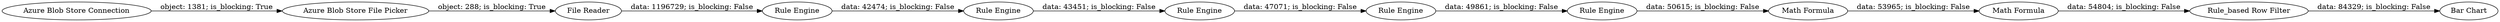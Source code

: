 digraph {
	"1994531691788267876_9" [label="Rule Engine"]
	"1994531691788267876_1" [label="Azure Blob Store Connection"]
	"1994531691788267876_8" [label="Rule Engine"]
	"1994531691788267876_13" [label="Bar Chart"]
	"1994531691788267876_12" [label="Rule_based Row Filter"]
	"1994531691788267876_6" [label="Rule Engine"]
	"1994531691788267876_2" [label="Azure Blob Store File Picker"]
	"1994531691788267876_11" [label="Math Formula"]
	"1994531691788267876_4" [label="File Reader"]
	"1994531691788267876_5" [label="Rule Engine"]
	"1994531691788267876_10" [label="Math Formula"]
	"1994531691788267876_7" [label="Rule Engine"]
	"1994531691788267876_7" -> "1994531691788267876_8" [label="data: 47071; is_blocking: False"]
	"1994531691788267876_6" -> "1994531691788267876_7" [label="data: 43451; is_blocking: False"]
	"1994531691788267876_4" -> "1994531691788267876_5" [label="data: 1196729; is_blocking: False"]
	"1994531691788267876_8" -> "1994531691788267876_9" [label="data: 49861; is_blocking: False"]
	"1994531691788267876_5" -> "1994531691788267876_6" [label="data: 42474; is_blocking: False"]
	"1994531691788267876_2" -> "1994531691788267876_4" [label="object: 288; is_blocking: True"]
	"1994531691788267876_11" -> "1994531691788267876_12" [label="data: 54804; is_blocking: False"]
	"1994531691788267876_12" -> "1994531691788267876_13" [label="data: 84329; is_blocking: False"]
	"1994531691788267876_10" -> "1994531691788267876_11" [label="data: 53965; is_blocking: False"]
	"1994531691788267876_1" -> "1994531691788267876_2" [label="object: 1381; is_blocking: True"]
	"1994531691788267876_9" -> "1994531691788267876_10" [label="data: 50615; is_blocking: False"]
	rankdir=LR
}

